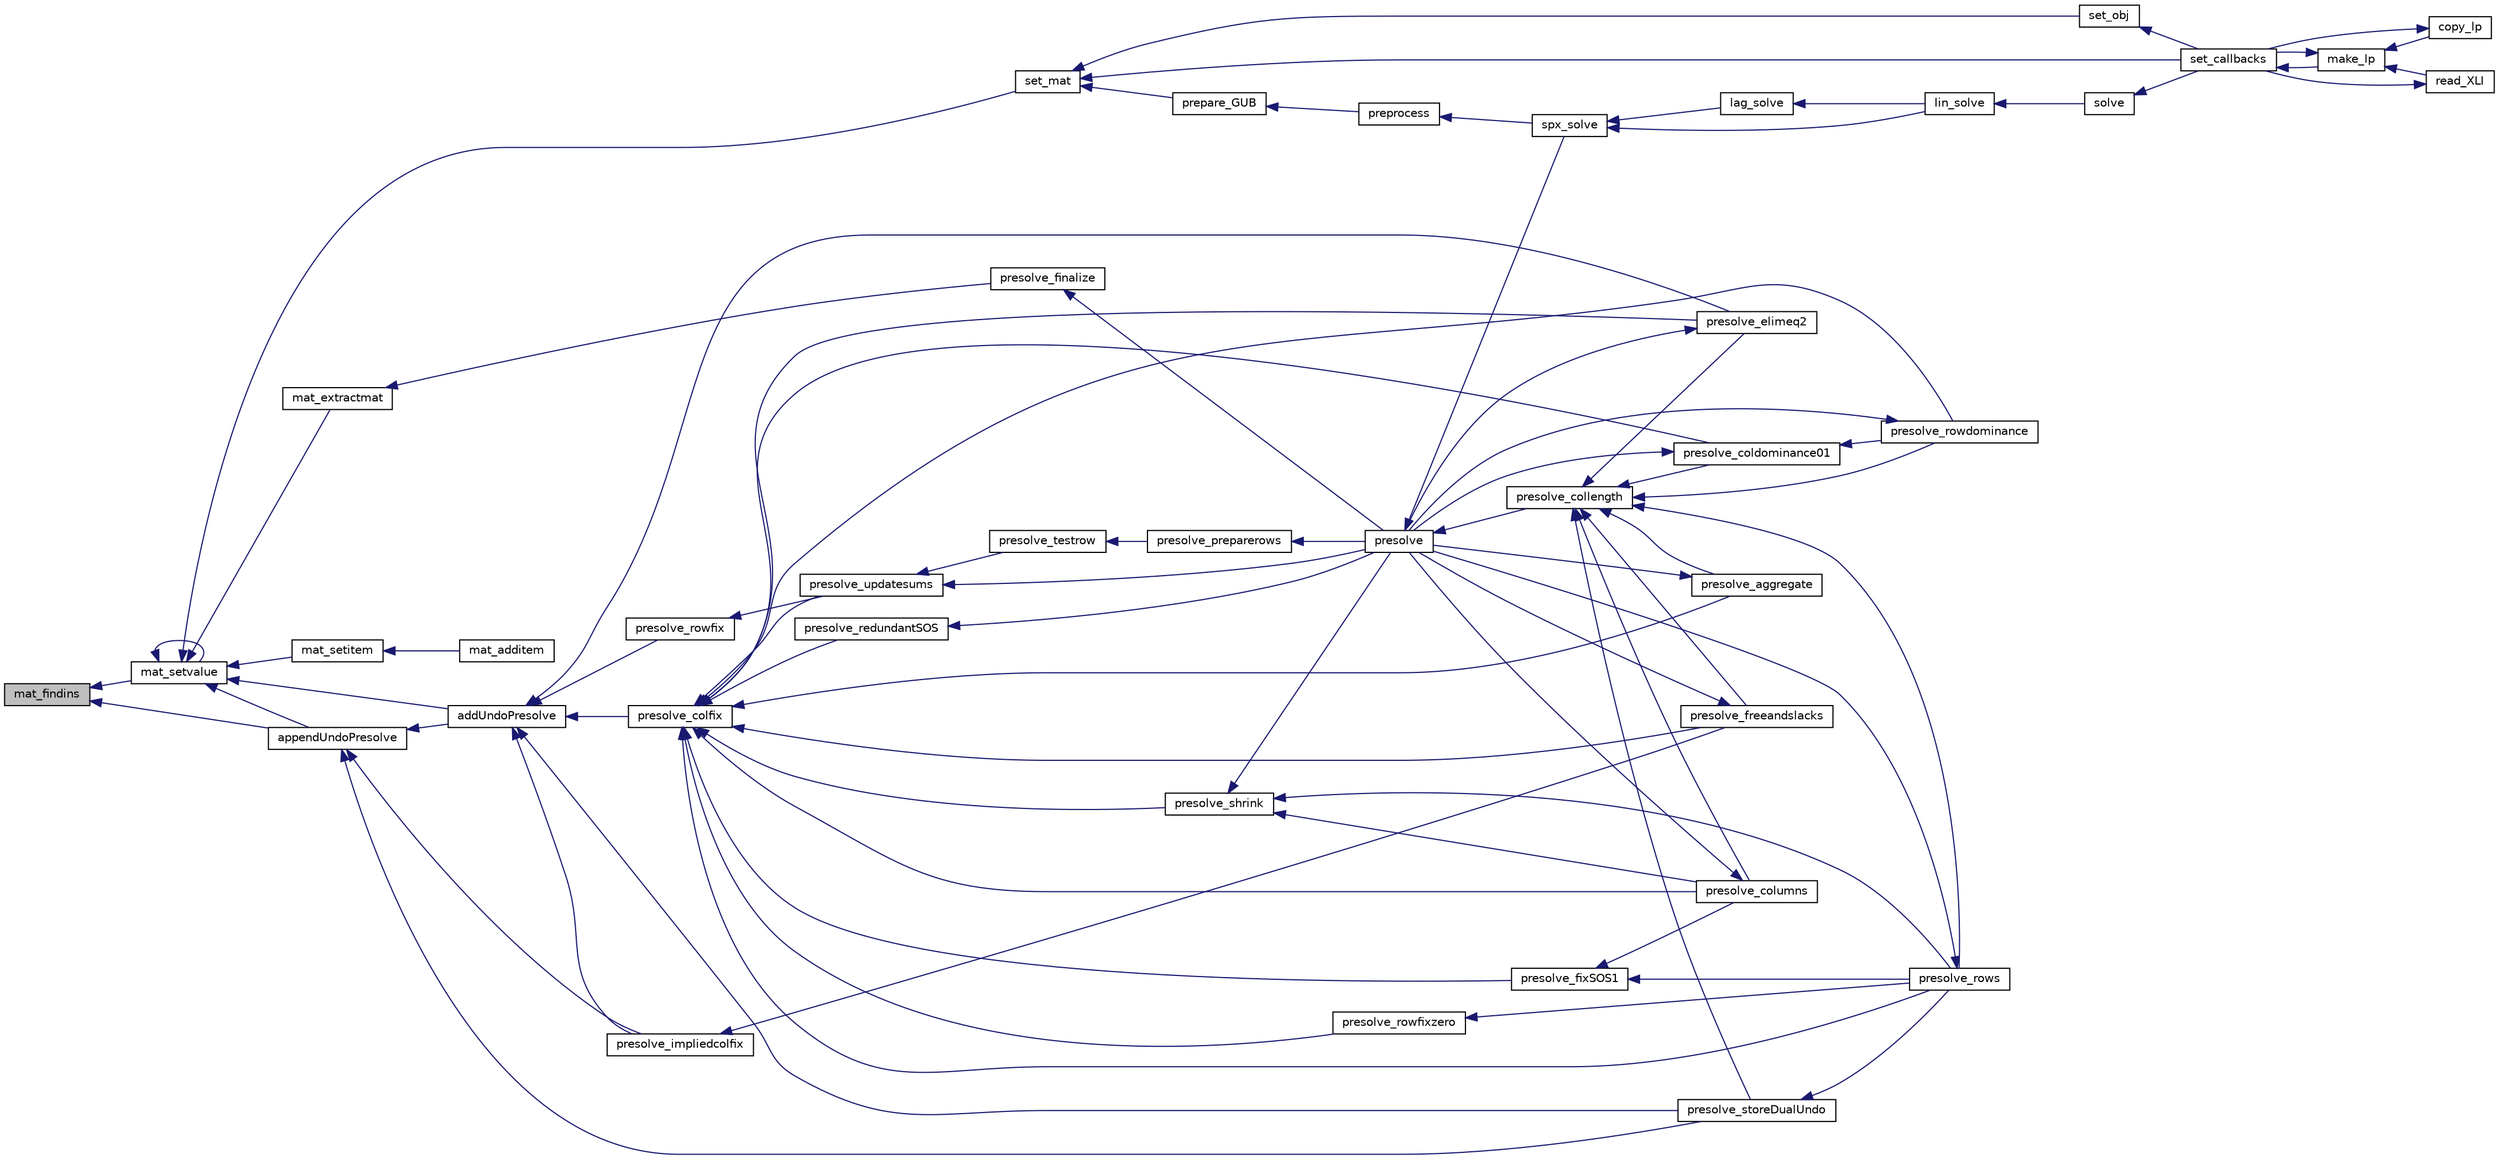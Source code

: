 digraph "mat_findins"
{
  edge [fontname="Helvetica",fontsize="10",labelfontname="Helvetica",labelfontsize="10"];
  node [fontname="Helvetica",fontsize="10",shape=record];
  rankdir="LR";
  Node1682 [label="mat_findins",height=0.2,width=0.4,color="black", fillcolor="grey75", style="filled", fontcolor="black"];
  Node1682 -> Node1683 [dir="back",color="midnightblue",fontsize="10",style="solid",fontname="Helvetica"];
  Node1683 [label="mat_setvalue",height=0.2,width=0.4,color="black", fillcolor="white", style="filled",URL="$d0/d48/lp__matrix_8h.html#a3cf5f70351e501251681b113289293da"];
  Node1683 -> Node1684 [dir="back",color="midnightblue",fontsize="10",style="solid",fontname="Helvetica"];
  Node1684 [label="set_mat",height=0.2,width=0.4,color="black", fillcolor="white", style="filled",URL="$df/df7/lp__lib_8h.html#a21ce2e5c2697a784e679f1b3ae596d92"];
  Node1684 -> Node1685 [dir="back",color="midnightblue",fontsize="10",style="solid",fontname="Helvetica"];
  Node1685 [label="set_obj",height=0.2,width=0.4,color="black", fillcolor="white", style="filled",URL="$df/df7/lp__lib_8h.html#aa23a77296dfa4c4350f59de4eb2dd793"];
  Node1685 -> Node1686 [dir="back",color="midnightblue",fontsize="10",style="solid",fontname="Helvetica"];
  Node1686 [label="set_callbacks",height=0.2,width=0.4,color="black", fillcolor="white", style="filled",URL="$df/df7/lp__lib_8h.html#a929e8acb9704f61e16927c915c15cd07"];
  Node1686 -> Node1687 [dir="back",color="midnightblue",fontsize="10",style="solid",fontname="Helvetica"];
  Node1687 [label="make_lp",height=0.2,width=0.4,color="black", fillcolor="white", style="filled",URL="$df/df7/lp__lib_8h.html#a68a0333d84dd944f67e2a0ec72e346a9"];
  Node1687 -> Node1688 [dir="back",color="midnightblue",fontsize="10",style="solid",fontname="Helvetica"];
  Node1688 [label="copy_lp",height=0.2,width=0.4,color="black", fillcolor="white", style="filled",URL="$df/df7/lp__lib_8h.html#aca83ecdbc200b414db491306f3070ae9"];
  Node1688 -> Node1686 [dir="back",color="midnightblue",fontsize="10",style="solid",fontname="Helvetica"];
  Node1687 -> Node1686 [dir="back",color="midnightblue",fontsize="10",style="solid",fontname="Helvetica"];
  Node1687 -> Node1689 [dir="back",color="midnightblue",fontsize="10",style="solid",fontname="Helvetica"];
  Node1689 [label="read_XLI",height=0.2,width=0.4,color="black", fillcolor="white", style="filled",URL="$df/df7/lp__lib_8h.html#a351dd803960ab0dae2b39f2c65d3a58d"];
  Node1689 -> Node1686 [dir="back",color="midnightblue",fontsize="10",style="solid",fontname="Helvetica"];
  Node1684 -> Node1686 [dir="back",color="midnightblue",fontsize="10",style="solid",fontname="Helvetica"];
  Node1684 -> Node1690 [dir="back",color="midnightblue",fontsize="10",style="solid",fontname="Helvetica"];
  Node1690 [label="prepare_GUB",height=0.2,width=0.4,color="black", fillcolor="white", style="filled",URL="$df/df7/lp__lib_8h.html#aa8871fd842850304a627fbe3be7d31fb"];
  Node1690 -> Node1691 [dir="back",color="midnightblue",fontsize="10",style="solid",fontname="Helvetica"];
  Node1691 [label="preprocess",height=0.2,width=0.4,color="black", fillcolor="white", style="filled",URL="$df/df7/lp__lib_8h.html#a97c637125d89c31df9c86d5b091567be"];
  Node1691 -> Node1692 [dir="back",color="midnightblue",fontsize="10",style="solid",fontname="Helvetica"];
  Node1692 [label="spx_solve",height=0.2,width=0.4,color="black", fillcolor="white", style="filled",URL="$d1/d0a/lp__simplex_8h.html#a3effc8b68c1fb21095e7324d83d0dbf7"];
  Node1692 -> Node1693 [dir="back",color="midnightblue",fontsize="10",style="solid",fontname="Helvetica"];
  Node1693 [label="lag_solve",height=0.2,width=0.4,color="black", fillcolor="white", style="filled",URL="$d1/d0a/lp__simplex_8h.html#a320e9e82c06466267a7cb7844c7767b8"];
  Node1693 -> Node1694 [dir="back",color="midnightblue",fontsize="10",style="solid",fontname="Helvetica"];
  Node1694 [label="lin_solve",height=0.2,width=0.4,color="black", fillcolor="white", style="filled",URL="$d1/d0a/lp__simplex_8h.html#a794b0beb471eb7ece9a694717b65b947"];
  Node1694 -> Node1695 [dir="back",color="midnightblue",fontsize="10",style="solid",fontname="Helvetica"];
  Node1695 [label="solve",height=0.2,width=0.4,color="black", fillcolor="white", style="filled",URL="$df/df7/lp__lib_8h.html#a0f4da3a192397e77e6fe92704d4fad3f"];
  Node1695 -> Node1686 [dir="back",color="midnightblue",fontsize="10",style="solid",fontname="Helvetica"];
  Node1692 -> Node1694 [dir="back",color="midnightblue",fontsize="10",style="solid",fontname="Helvetica"];
  Node1683 -> Node1696 [dir="back",color="midnightblue",fontsize="10",style="solid",fontname="Helvetica"];
  Node1696 [label="mat_extractmat",height=0.2,width=0.4,color="black", fillcolor="white", style="filled",URL="$d0/d48/lp__matrix_8h.html#a8fe5b95ea2aa30bba3f5050534e4c420"];
  Node1696 -> Node1697 [dir="back",color="midnightblue",fontsize="10",style="solid",fontname="Helvetica"];
  Node1697 [label="presolve_finalize",height=0.2,width=0.4,color="black", fillcolor="white", style="filled",URL="$d3/da5/lp__presolve_8c.html#a46c3fddf42b480372a735f9cc14c5c38"];
  Node1697 -> Node1698 [dir="back",color="midnightblue",fontsize="10",style="solid",fontname="Helvetica"];
  Node1698 [label="presolve",height=0.2,width=0.4,color="black", fillcolor="white", style="filled",URL="$da/dae/lp__presolve_8h.html#a63c9f891fb867de51e44d08313fdd585"];
  Node1698 -> Node1699 [dir="back",color="midnightblue",fontsize="10",style="solid",fontname="Helvetica"];
  Node1699 [label="presolve_collength",height=0.2,width=0.4,color="black", fillcolor="white", style="filled",URL="$da/dae/lp__presolve_8h.html#a58b595e285879c5d2996a0a6247d9389"];
  Node1699 -> Node1700 [dir="back",color="midnightblue",fontsize="10",style="solid",fontname="Helvetica"];
  Node1700 [label="presolve_storeDualUndo",height=0.2,width=0.4,color="black", fillcolor="white", style="filled",URL="$d3/da5/lp__presolve_8c.html#a1aba0570d1275e34fbd173aa558c4c14"];
  Node1700 -> Node1701 [dir="back",color="midnightblue",fontsize="10",style="solid",fontname="Helvetica"];
  Node1701 [label="presolve_rows",height=0.2,width=0.4,color="black", fillcolor="white", style="filled",URL="$d3/da5/lp__presolve_8c.html#a93c32e563cfede02af08bd1a3d46bd6d"];
  Node1701 -> Node1698 [dir="back",color="midnightblue",fontsize="10",style="solid",fontname="Helvetica"];
  Node1699 -> Node1702 [dir="back",color="midnightblue",fontsize="10",style="solid",fontname="Helvetica"];
  Node1702 [label="presolve_elimeq2",height=0.2,width=0.4,color="black", fillcolor="white", style="filled",URL="$d3/da5/lp__presolve_8c.html#a7844c56aa332fe22274fffac21b497b8"];
  Node1702 -> Node1698 [dir="back",color="midnightblue",fontsize="10",style="solid",fontname="Helvetica"];
  Node1699 -> Node1703 [dir="back",color="midnightblue",fontsize="10",style="solid",fontname="Helvetica"];
  Node1703 [label="presolve_rowdominance",height=0.2,width=0.4,color="black", fillcolor="white", style="filled",URL="$d3/da5/lp__presolve_8c.html#a7e03acd96990d99539251375f7faff4a"];
  Node1703 -> Node1698 [dir="back",color="midnightblue",fontsize="10",style="solid",fontname="Helvetica"];
  Node1699 -> Node1704 [dir="back",color="midnightblue",fontsize="10",style="solid",fontname="Helvetica"];
  Node1704 [label="presolve_coldominance01",height=0.2,width=0.4,color="black", fillcolor="white", style="filled",URL="$d3/da5/lp__presolve_8c.html#a38ba8dae4e0bbdd4ab2ab77f7d146596"];
  Node1704 -> Node1703 [dir="back",color="midnightblue",fontsize="10",style="solid",fontname="Helvetica"];
  Node1704 -> Node1698 [dir="back",color="midnightblue",fontsize="10",style="solid",fontname="Helvetica"];
  Node1699 -> Node1705 [dir="back",color="midnightblue",fontsize="10",style="solid",fontname="Helvetica"];
  Node1705 [label="presolve_aggregate",height=0.2,width=0.4,color="black", fillcolor="white", style="filled",URL="$d3/da5/lp__presolve_8c.html#accb9e4202e7222ff4aba91e3c15efa73"];
  Node1705 -> Node1698 [dir="back",color="midnightblue",fontsize="10",style="solid",fontname="Helvetica"];
  Node1699 -> Node1706 [dir="back",color="midnightblue",fontsize="10",style="solid",fontname="Helvetica"];
  Node1706 [label="presolve_columns",height=0.2,width=0.4,color="black", fillcolor="white", style="filled",URL="$d3/da5/lp__presolve_8c.html#ada5e067bb25106a6d8ecd75d23be8600"];
  Node1706 -> Node1698 [dir="back",color="midnightblue",fontsize="10",style="solid",fontname="Helvetica"];
  Node1699 -> Node1707 [dir="back",color="midnightblue",fontsize="10",style="solid",fontname="Helvetica"];
  Node1707 [label="presolve_freeandslacks",height=0.2,width=0.4,color="black", fillcolor="white", style="filled",URL="$d3/da5/lp__presolve_8c.html#a62d34320b14c8946670a7fc73a04828a"];
  Node1707 -> Node1698 [dir="back",color="midnightblue",fontsize="10",style="solid",fontname="Helvetica"];
  Node1699 -> Node1701 [dir="back",color="midnightblue",fontsize="10",style="solid",fontname="Helvetica"];
  Node1698 -> Node1692 [dir="back",color="midnightblue",fontsize="10",style="solid",fontname="Helvetica"];
  Node1683 -> Node1708 [dir="back",color="midnightblue",fontsize="10",style="solid",fontname="Helvetica"];
  Node1708 [label="mat_setitem",height=0.2,width=0.4,color="black", fillcolor="white", style="filled",URL="$d0/d48/lp__matrix_8h.html#ac8defba940597273d1e2f41af9c4fdd6"];
  Node1708 -> Node1709 [dir="back",color="midnightblue",fontsize="10",style="solid",fontname="Helvetica"];
  Node1709 [label="mat_additem",height=0.2,width=0.4,color="black", fillcolor="white", style="filled",URL="$d0/d48/lp__matrix_8h.html#adae88f0f1d337755cfa985774c30135f"];
  Node1683 -> Node1683 [dir="back",color="midnightblue",fontsize="10",style="solid",fontname="Helvetica"];
  Node1683 -> Node1710 [dir="back",color="midnightblue",fontsize="10",style="solid",fontname="Helvetica"];
  Node1710 [label="appendUndoPresolve",height=0.2,width=0.4,color="black", fillcolor="white", style="filled",URL="$d0/d48/lp__matrix_8h.html#aa8e38f815c9cbd06ef78e67a7f0cb056"];
  Node1710 -> Node1711 [dir="back",color="midnightblue",fontsize="10",style="solid",fontname="Helvetica"];
  Node1711 [label="addUndoPresolve",height=0.2,width=0.4,color="black", fillcolor="white", style="filled",URL="$d0/d48/lp__matrix_8h.html#a1d2df317ce9ff9f7d2175c6f4f5998fd"];
  Node1711 -> Node1700 [dir="back",color="midnightblue",fontsize="10",style="solid",fontname="Helvetica"];
  Node1711 -> Node1712 [dir="back",color="midnightblue",fontsize="10",style="solid",fontname="Helvetica"];
  Node1712 [label="presolve_rowfix",height=0.2,width=0.4,color="black", fillcolor="white", style="filled",URL="$d3/da5/lp__presolve_8c.html#a520eef3ceedd449b38f7efcba96f8f9d"];
  Node1712 -> Node1713 [dir="back",color="midnightblue",fontsize="10",style="solid",fontname="Helvetica"];
  Node1713 [label="presolve_updatesums",height=0.2,width=0.4,color="black", fillcolor="white", style="filled",URL="$da/dae/lp__presolve_8h.html#a48aae6398bfe8f3779631422b53e0f2c"];
  Node1713 -> Node1714 [dir="back",color="midnightblue",fontsize="10",style="solid",fontname="Helvetica"];
  Node1714 [label="presolve_testrow",height=0.2,width=0.4,color="black", fillcolor="white", style="filled",URL="$d3/da5/lp__presolve_8c.html#ad41ebd5dd7c996f3138eacf6bbf4484f"];
  Node1714 -> Node1715 [dir="back",color="midnightblue",fontsize="10",style="solid",fontname="Helvetica"];
  Node1715 [label="presolve_preparerows",height=0.2,width=0.4,color="black", fillcolor="white", style="filled",URL="$d3/da5/lp__presolve_8c.html#a8907ce5b9083799d1f9b1245a265a104"];
  Node1715 -> Node1698 [dir="back",color="midnightblue",fontsize="10",style="solid",fontname="Helvetica"];
  Node1713 -> Node1698 [dir="back",color="midnightblue",fontsize="10",style="solid",fontname="Helvetica"];
  Node1711 -> Node1716 [dir="back",color="midnightblue",fontsize="10",style="solid",fontname="Helvetica"];
  Node1716 [label="presolve_colfix",height=0.2,width=0.4,color="black", fillcolor="white", style="filled",URL="$da/dae/lp__presolve_8h.html#a5ac5af2f2db21d53c5a0655080959a42"];
  Node1716 -> Node1717 [dir="back",color="midnightblue",fontsize="10",style="solid",fontname="Helvetica"];
  Node1717 [label="presolve_shrink",height=0.2,width=0.4,color="black", fillcolor="white", style="filled",URL="$da/dae/lp__presolve_8h.html#a0af83f2ddc82962e4531d33df40823b4"];
  Node1717 -> Node1706 [dir="back",color="midnightblue",fontsize="10",style="solid",fontname="Helvetica"];
  Node1717 -> Node1701 [dir="back",color="midnightblue",fontsize="10",style="solid",fontname="Helvetica"];
  Node1717 -> Node1698 [dir="back",color="midnightblue",fontsize="10",style="solid",fontname="Helvetica"];
  Node1716 -> Node1718 [dir="back",color="midnightblue",fontsize="10",style="solid",fontname="Helvetica"];
  Node1718 [label="presolve_redundantSOS",height=0.2,width=0.4,color="black", fillcolor="white", style="filled",URL="$d3/da5/lp__presolve_8c.html#a59de989fa2e2b3a1c70900138341444c"];
  Node1718 -> Node1698 [dir="back",color="midnightblue",fontsize="10",style="solid",fontname="Helvetica"];
  Node1716 -> Node1719 [dir="back",color="midnightblue",fontsize="10",style="solid",fontname="Helvetica"];
  Node1719 [label="presolve_fixSOS1",height=0.2,width=0.4,color="black", fillcolor="white", style="filled",URL="$d3/da5/lp__presolve_8c.html#afe23851dfda31715aa642bf989e12ffc"];
  Node1719 -> Node1706 [dir="back",color="midnightblue",fontsize="10",style="solid",fontname="Helvetica"];
  Node1719 -> Node1701 [dir="back",color="midnightblue",fontsize="10",style="solid",fontname="Helvetica"];
  Node1716 -> Node1720 [dir="back",color="midnightblue",fontsize="10",style="solid",fontname="Helvetica"];
  Node1720 [label="presolve_rowfixzero",height=0.2,width=0.4,color="black", fillcolor="white", style="filled",URL="$d3/da5/lp__presolve_8c.html#a4f192a0462d482c119b3966df893497c"];
  Node1720 -> Node1701 [dir="back",color="midnightblue",fontsize="10",style="solid",fontname="Helvetica"];
  Node1716 -> Node1702 [dir="back",color="midnightblue",fontsize="10",style="solid",fontname="Helvetica"];
  Node1716 -> Node1713 [dir="back",color="midnightblue",fontsize="10",style="solid",fontname="Helvetica"];
  Node1716 -> Node1703 [dir="back",color="midnightblue",fontsize="10",style="solid",fontname="Helvetica"];
  Node1716 -> Node1704 [dir="back",color="midnightblue",fontsize="10",style="solid",fontname="Helvetica"];
  Node1716 -> Node1705 [dir="back",color="midnightblue",fontsize="10",style="solid",fontname="Helvetica"];
  Node1716 -> Node1706 [dir="back",color="midnightblue",fontsize="10",style="solid",fontname="Helvetica"];
  Node1716 -> Node1707 [dir="back",color="midnightblue",fontsize="10",style="solid",fontname="Helvetica"];
  Node1716 -> Node1701 [dir="back",color="midnightblue",fontsize="10",style="solid",fontname="Helvetica"];
  Node1711 -> Node1702 [dir="back",color="midnightblue",fontsize="10",style="solid",fontname="Helvetica"];
  Node1711 -> Node1721 [dir="back",color="midnightblue",fontsize="10",style="solid",fontname="Helvetica"];
  Node1721 [label="presolve_impliedcolfix",height=0.2,width=0.4,color="black", fillcolor="white", style="filled",URL="$d3/da5/lp__presolve_8c.html#a25320b5f693a313addfb4d08c8d8a4fc"];
  Node1721 -> Node1707 [dir="back",color="midnightblue",fontsize="10",style="solid",fontname="Helvetica"];
  Node1710 -> Node1700 [dir="back",color="midnightblue",fontsize="10",style="solid",fontname="Helvetica"];
  Node1710 -> Node1721 [dir="back",color="midnightblue",fontsize="10",style="solid",fontname="Helvetica"];
  Node1683 -> Node1711 [dir="back",color="midnightblue",fontsize="10",style="solid",fontname="Helvetica"];
  Node1682 -> Node1710 [dir="back",color="midnightblue",fontsize="10",style="solid",fontname="Helvetica"];
}

